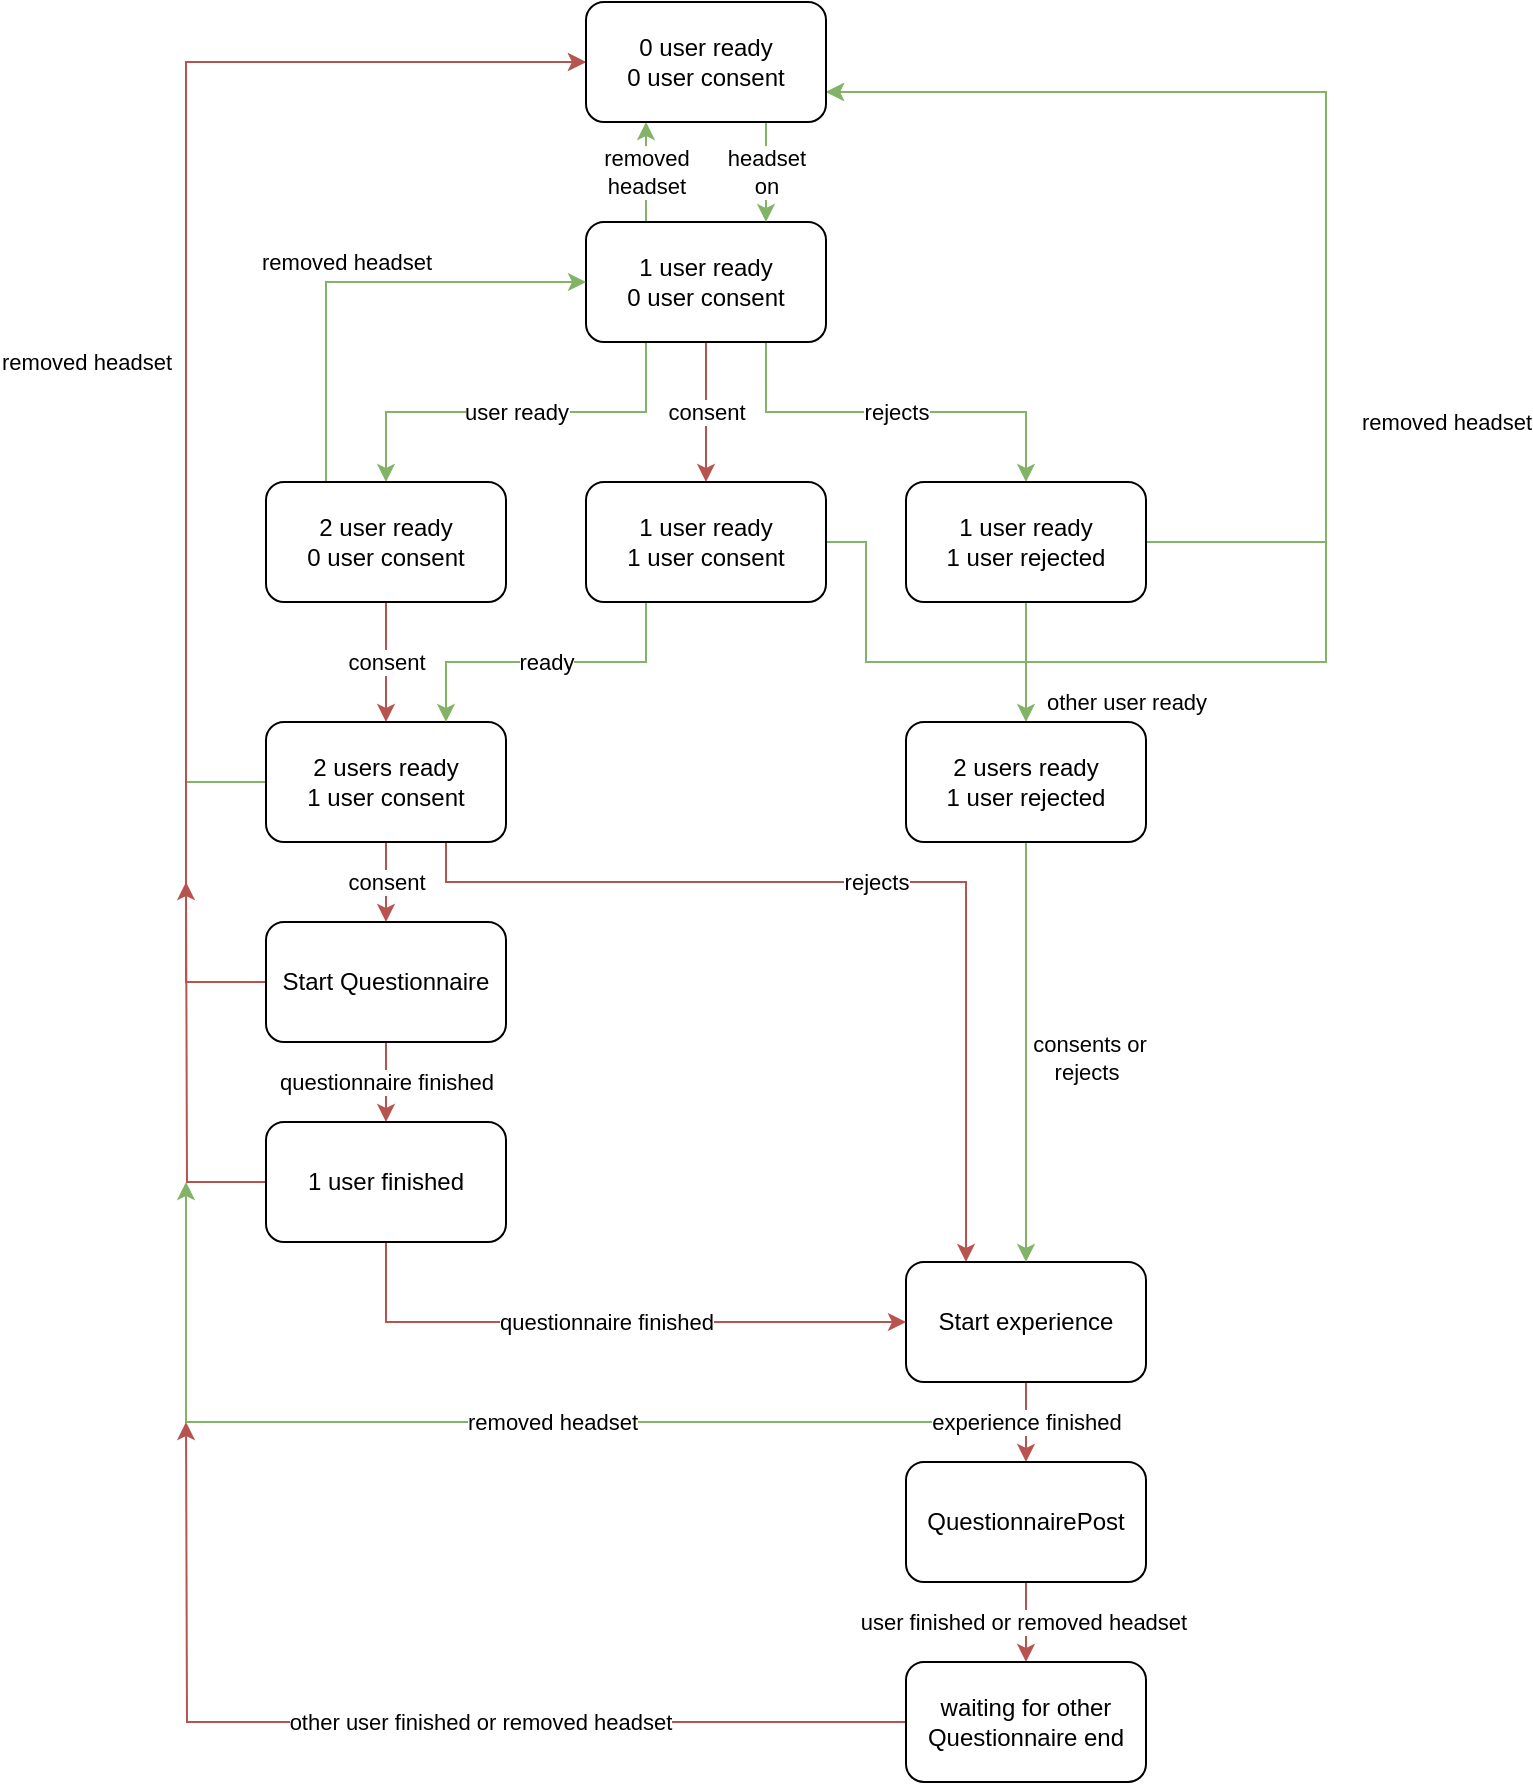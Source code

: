 <mxfile version="16.5.1" type="device"><diagram id="F4ENPIoMibZa8jNnkNkE" name="Page-1"><mxGraphModel dx="1963" dy="558" grid="1" gridSize="10" guides="1" tooltips="1" connect="1" arrows="1" fold="1" page="1" pageScale="1" pageWidth="850" pageHeight="1100" math="0" shadow="0"><root><mxCell id="0"/><mxCell id="1" parent="0"/><mxCell id="cei-NDj_C3ucd2xY7GwR-7" value="user ready" style="edgeStyle=orthogonalEdgeStyle;rounded=0;orthogonalLoop=1;jettySize=auto;html=1;exitX=0.25;exitY=1;exitDx=0;exitDy=0;entryX=0.5;entryY=0;entryDx=0;entryDy=0;fillColor=#d5e8d4;strokeColor=#82b366;" parent="1" source="cei-NDj_C3ucd2xY7GwR-1" target="cei-NDj_C3ucd2xY7GwR-2" edge="1"><mxGeometry relative="1" as="geometry"/></mxCell><mxCell id="cei-NDj_C3ucd2xY7GwR-8" value="consent" style="edgeStyle=orthogonalEdgeStyle;rounded=0;orthogonalLoop=1;jettySize=auto;html=1;fillColor=#f8cecc;strokeColor=#b85450;" parent="1" source="cei-NDj_C3ucd2xY7GwR-1" target="cei-NDj_C3ucd2xY7GwR-4" edge="1"><mxGeometry relative="1" as="geometry"/></mxCell><mxCell id="cei-NDj_C3ucd2xY7GwR-9" value="rejects" style="edgeStyle=orthogonalEdgeStyle;rounded=0;orthogonalLoop=1;jettySize=auto;html=1;exitX=0.75;exitY=1;exitDx=0;exitDy=0;entryX=0.5;entryY=0;entryDx=0;entryDy=0;fillColor=#d5e8d4;strokeColor=#82b366;" parent="1" source="cei-NDj_C3ucd2xY7GwR-1" target="cei-NDj_C3ucd2xY7GwR-5" edge="1"><mxGeometry relative="1" as="geometry"/></mxCell><mxCell id="cei-NDj_C3ucd2xY7GwR-37" value="removed&lt;br&gt;headset" style="edgeStyle=orthogonalEdgeStyle;rounded=0;orthogonalLoop=1;jettySize=auto;html=1;exitX=0.25;exitY=0;exitDx=0;exitDy=0;entryX=0.25;entryY=1;entryDx=0;entryDy=0;fillColor=#d5e8d4;strokeColor=#82b366;" parent="1" source="cei-NDj_C3ucd2xY7GwR-1" target="cei-NDj_C3ucd2xY7GwR-27" edge="1"><mxGeometry relative="1" as="geometry"/></mxCell><mxCell id="cei-NDj_C3ucd2xY7GwR-1" value="1 user ready&lt;br&gt;0 user consent" style="rounded=1;whiteSpace=wrap;html=1;" parent="1" vertex="1"><mxGeometry x="290" y="150" width="120" height="60" as="geometry"/></mxCell><mxCell id="cei-NDj_C3ucd2xY7GwR-13" value="consent" style="edgeStyle=orthogonalEdgeStyle;rounded=0;orthogonalLoop=1;jettySize=auto;html=1;fillColor=#f8cecc;strokeColor=#b85450;" parent="1" source="cei-NDj_C3ucd2xY7GwR-2" target="cei-NDj_C3ucd2xY7GwR-3" edge="1"><mxGeometry relative="1" as="geometry"/></mxCell><mxCell id="cei-NDj_C3ucd2xY7GwR-30" value="removed headset" style="edgeStyle=orthogonalEdgeStyle;rounded=0;orthogonalLoop=1;jettySize=auto;html=1;exitX=0.25;exitY=0;exitDx=0;exitDy=0;entryX=0;entryY=0.5;entryDx=0;entryDy=0;fillColor=#d5e8d4;strokeColor=#82b366;" parent="1" source="cei-NDj_C3ucd2xY7GwR-2" target="cei-NDj_C3ucd2xY7GwR-1" edge="1"><mxGeometry x="-0.043" y="10" relative="1" as="geometry"><mxPoint as="offset"/></mxGeometry></mxCell><mxCell id="cei-NDj_C3ucd2xY7GwR-2" value="2 user ready&lt;br&gt;0 user consent" style="rounded=1;whiteSpace=wrap;html=1;" parent="1" vertex="1"><mxGeometry x="130" y="280" width="120" height="60" as="geometry"/></mxCell><mxCell id="cei-NDj_C3ucd2xY7GwR-18" value="rejects" style="edgeStyle=orthogonalEdgeStyle;rounded=0;orthogonalLoop=1;jettySize=auto;html=1;exitX=0.75;exitY=1;exitDx=0;exitDy=0;entryX=0.25;entryY=0;entryDx=0;entryDy=0;fillColor=#f8cecc;strokeColor=#b85450;" parent="1" source="cei-NDj_C3ucd2xY7GwR-3" target="cei-NDj_C3ucd2xY7GwR-10" edge="1"><mxGeometry relative="1" as="geometry"><Array as="points"><mxPoint x="220" y="480"/><mxPoint x="480" y="480"/></Array></mxGeometry></mxCell><mxCell id="cei-NDj_C3ucd2xY7GwR-20" value="consent" style="edgeStyle=orthogonalEdgeStyle;rounded=0;orthogonalLoop=1;jettySize=auto;html=1;fillColor=#f8cecc;strokeColor=#b85450;" parent="1" source="cei-NDj_C3ucd2xY7GwR-3" target="cei-NDj_C3ucd2xY7GwR-19" edge="1"><mxGeometry relative="1" as="geometry"/></mxCell><mxCell id="hBTJhV7T4C8L6BXMSIPC-2" value="" style="edgeStyle=orthogonalEdgeStyle;rounded=0;orthogonalLoop=1;jettySize=auto;html=1;exitX=0;exitY=0.5;exitDx=0;exitDy=0;entryX=0;entryY=0.5;entryDx=0;entryDy=0;fillColor=#d5e8d4;strokeColor=#82b366;" parent="1" source="cei-NDj_C3ucd2xY7GwR-3" target="cei-NDj_C3ucd2xY7GwR-27" edge="1"><mxGeometry x="-0.967" y="50" relative="1" as="geometry"><Array as="points"><mxPoint x="90" y="430"/><mxPoint x="90" y="70"/></Array><mxPoint as="offset"/></mxGeometry></mxCell><mxCell id="cei-NDj_C3ucd2xY7GwR-3" value="2 users ready&lt;br&gt;1 user consent" style="rounded=1;whiteSpace=wrap;html=1;" parent="1" vertex="1"><mxGeometry x="130" y="400" width="120" height="60" as="geometry"/></mxCell><mxCell id="cei-NDj_C3ucd2xY7GwR-15" value="ready" style="edgeStyle=orthogonalEdgeStyle;rounded=0;orthogonalLoop=1;jettySize=auto;html=1;exitX=0.25;exitY=1;exitDx=0;exitDy=0;entryX=0.75;entryY=0;entryDx=0;entryDy=0;fillColor=#d5e8d4;strokeColor=#82b366;" parent="1" source="cei-NDj_C3ucd2xY7GwR-4" target="cei-NDj_C3ucd2xY7GwR-3" edge="1"><mxGeometry relative="1" as="geometry"/></mxCell><mxCell id="cei-NDj_C3ucd2xY7GwR-31" value="removed headset" style="edgeStyle=orthogonalEdgeStyle;rounded=0;orthogonalLoop=1;jettySize=auto;html=1;exitX=1;exitY=0.5;exitDx=0;exitDy=0;entryX=1;entryY=0.75;entryDx=0;entryDy=0;fillColor=#d5e8d4;strokeColor=#82b366;" parent="1" source="cei-NDj_C3ucd2xY7GwR-4" target="cei-NDj_C3ucd2xY7GwR-27" edge="1"><mxGeometry x="0.018" y="-60" relative="1" as="geometry"><Array as="points"><mxPoint x="430" y="310"/><mxPoint x="430" y="370"/><mxPoint x="660" y="370"/><mxPoint x="660" y="85"/></Array><mxPoint as="offset"/></mxGeometry></mxCell><mxCell id="cei-NDj_C3ucd2xY7GwR-4" value="1 user ready&lt;br&gt;1 user consent" style="rounded=1;whiteSpace=wrap;html=1;" parent="1" vertex="1"><mxGeometry x="290" y="280" width="120" height="60" as="geometry"/></mxCell><mxCell id="cei-NDj_C3ucd2xY7GwR-34" style="edgeStyle=orthogonalEdgeStyle;rounded=0;orthogonalLoop=1;jettySize=auto;html=1;exitX=1;exitY=0.5;exitDx=0;exitDy=0;entryX=1;entryY=0.75;entryDx=0;entryDy=0;fillColor=#d5e8d4;strokeColor=#82b366;" parent="1" source="cei-NDj_C3ucd2xY7GwR-5" target="cei-NDj_C3ucd2xY7GwR-27" edge="1"><mxGeometry relative="1" as="geometry"><Array as="points"><mxPoint x="660" y="310"/><mxPoint x="660" y="85"/></Array></mxGeometry></mxCell><mxCell id="sA61Hc19QrKVeL4GR6_Z-2" value="other user ready" style="edgeStyle=orthogonalEdgeStyle;rounded=0;orthogonalLoop=1;jettySize=auto;html=1;exitX=0.5;exitY=1;exitDx=0;exitDy=0;entryX=0.5;entryY=0;entryDx=0;entryDy=0;fillColor=#d5e8d4;strokeColor=#82b366;" edge="1" parent="1" source="cei-NDj_C3ucd2xY7GwR-5" target="sA61Hc19QrKVeL4GR6_Z-1"><mxGeometry x="0.667" y="50" relative="1" as="geometry"><mxPoint as="offset"/></mxGeometry></mxCell><mxCell id="cei-NDj_C3ucd2xY7GwR-5" value="1 user ready&lt;br&gt;1 user rejected" style="rounded=1;whiteSpace=wrap;html=1;" parent="1" vertex="1"><mxGeometry x="450" y="280" width="120" height="60" as="geometry"/></mxCell><mxCell id="cei-NDj_C3ucd2xY7GwR-35" value="removed headset" style="edgeStyle=orthogonalEdgeStyle;rounded=0;orthogonalLoop=1;jettySize=auto;html=1;fillColor=#d5e8d4;strokeColor=#82b366;" parent="1" source="cei-NDj_C3ucd2xY7GwR-10" edge="1"><mxGeometry x="-0.08" relative="1" as="geometry"><mxPoint x="90" y="630" as="targetPoint"/><Array as="points"><mxPoint x="510" y="750"/><mxPoint x="90" y="750"/></Array><mxPoint as="offset"/></mxGeometry></mxCell><mxCell id="sA61Hc19QrKVeL4GR6_Z-6" value="experience finished" style="edgeStyle=orthogonalEdgeStyle;rounded=0;orthogonalLoop=1;jettySize=auto;html=1;exitX=0.5;exitY=1;exitDx=0;exitDy=0;entryX=0.5;entryY=0;entryDx=0;entryDy=0;fillColor=#f8cecc;strokeColor=#b85450;" edge="1" parent="1" source="cei-NDj_C3ucd2xY7GwR-10" target="sA61Hc19QrKVeL4GR6_Z-7"><mxGeometry relative="1" as="geometry"><mxPoint x="510" y="800" as="targetPoint"/><mxPoint as="offset"/></mxGeometry></mxCell><mxCell id="cei-NDj_C3ucd2xY7GwR-10" value="Start experience" style="whiteSpace=wrap;html=1;rounded=1;" parent="1" vertex="1"><mxGeometry x="450" y="670" width="120" height="60" as="geometry"/></mxCell><mxCell id="cei-NDj_C3ucd2xY7GwR-22" value="questionnaire finished" style="edgeStyle=orthogonalEdgeStyle;rounded=0;orthogonalLoop=1;jettySize=auto;html=1;fillColor=#f8cecc;strokeColor=#b85450;" parent="1" source="cei-NDj_C3ucd2xY7GwR-19" target="cei-NDj_C3ucd2xY7GwR-21" edge="1"><mxGeometry relative="1" as="geometry"/></mxCell><mxCell id="cei-NDj_C3ucd2xY7GwR-32" value="removed headset" style="edgeStyle=orthogonalEdgeStyle;rounded=0;orthogonalLoop=1;jettySize=auto;html=1;exitX=0;exitY=0.5;exitDx=0;exitDy=0;entryX=0;entryY=0.5;entryDx=0;entryDy=0;fillColor=#f8cecc;strokeColor=#b85450;" parent="1" source="cei-NDj_C3ucd2xY7GwR-19" target="cei-NDj_C3ucd2xY7GwR-27" edge="1"><mxGeometry y="50" relative="1" as="geometry"><Array as="points"><mxPoint x="90" y="530"/><mxPoint x="90" y="70"/></Array><mxPoint as="offset"/></mxGeometry></mxCell><mxCell id="cei-NDj_C3ucd2xY7GwR-19" value="Start Questionnaire" style="whiteSpace=wrap;html=1;rounded=1;" parent="1" vertex="1"><mxGeometry x="130" y="500" width="120" height="60" as="geometry"/></mxCell><mxCell id="cei-NDj_C3ucd2xY7GwR-24" value="questionnaire finished" style="edgeStyle=orthogonalEdgeStyle;rounded=0;orthogonalLoop=1;jettySize=auto;html=1;exitX=0.5;exitY=1;exitDx=0;exitDy=0;entryX=0;entryY=0.5;entryDx=0;entryDy=0;fillColor=#f8cecc;strokeColor=#b85450;" parent="1" source="cei-NDj_C3ucd2xY7GwR-21" target="cei-NDj_C3ucd2xY7GwR-10" edge="1"><mxGeometry relative="1" as="geometry"/></mxCell><mxCell id="cei-NDj_C3ucd2xY7GwR-33" style="edgeStyle=orthogonalEdgeStyle;rounded=0;orthogonalLoop=1;jettySize=auto;html=1;exitX=0;exitY=0.5;exitDx=0;exitDy=0;fillColor=#f8cecc;strokeColor=#b85450;" parent="1" source="cei-NDj_C3ucd2xY7GwR-21" edge="1"><mxGeometry relative="1" as="geometry"><mxPoint x="90" y="480" as="targetPoint"/></mxGeometry></mxCell><mxCell id="cei-NDj_C3ucd2xY7GwR-21" value="1 user finished" style="whiteSpace=wrap;html=1;rounded=1;" parent="1" vertex="1"><mxGeometry x="130" y="600" width="120" height="60" as="geometry"/></mxCell><mxCell id="cei-NDj_C3ucd2xY7GwR-36" value="headset&lt;br&gt;on" style="edgeStyle=orthogonalEdgeStyle;rounded=0;orthogonalLoop=1;jettySize=auto;html=1;exitX=0.75;exitY=1;exitDx=0;exitDy=0;entryX=0.75;entryY=0;entryDx=0;entryDy=0;fillColor=#d5e8d4;strokeColor=#82b366;" parent="1" source="cei-NDj_C3ucd2xY7GwR-27" target="cei-NDj_C3ucd2xY7GwR-1" edge="1"><mxGeometry relative="1" as="geometry"/></mxCell><mxCell id="cei-NDj_C3ucd2xY7GwR-27" value="0 user ready&lt;br&gt;0 user consent" style="rounded=1;whiteSpace=wrap;html=1;" parent="1" vertex="1"><mxGeometry x="290" y="40" width="120" height="60" as="geometry"/></mxCell><mxCell id="sA61Hc19QrKVeL4GR6_Z-3" value="&amp;nbsp;consents or&lt;br&gt;rejects" style="edgeStyle=orthogonalEdgeStyle;rounded=0;orthogonalLoop=1;jettySize=auto;html=1;exitX=0.5;exitY=1;exitDx=0;exitDy=0;fillColor=#d5e8d4;strokeColor=#82b366;entryX=0.5;entryY=0;entryDx=0;entryDy=0;" edge="1" parent="1" source="sA61Hc19QrKVeL4GR6_Z-1" target="cei-NDj_C3ucd2xY7GwR-10"><mxGeometry x="0.026" y="30" relative="1" as="geometry"><mxPoint x="510" y="840" as="targetPoint"/><mxPoint as="offset"/></mxGeometry></mxCell><mxCell id="sA61Hc19QrKVeL4GR6_Z-1" value="2 users ready&lt;br&gt;1 user rejected" style="rounded=1;whiteSpace=wrap;html=1;" vertex="1" parent="1"><mxGeometry x="450" y="400" width="120" height="60" as="geometry"/></mxCell><mxCell id="sA61Hc19QrKVeL4GR6_Z-9" value="user finished or removed headset&amp;nbsp;" style="edgeStyle=orthogonalEdgeStyle;rounded=0;orthogonalLoop=1;jettySize=auto;html=1;fillColor=#f8cecc;strokeColor=#b85450;" edge="1" parent="1" source="sA61Hc19QrKVeL4GR6_Z-7" target="sA61Hc19QrKVeL4GR6_Z-8"><mxGeometry relative="1" as="geometry"><mxPoint as="offset"/></mxGeometry></mxCell><mxCell id="sA61Hc19QrKVeL4GR6_Z-7" value="QuestionnairePost" style="rounded=1;whiteSpace=wrap;html=1;" vertex="1" parent="1"><mxGeometry x="450" y="770" width="120" height="60" as="geometry"/></mxCell><mxCell id="sA61Hc19QrKVeL4GR6_Z-11" value="other user finished or removed headset" style="edgeStyle=orthogonalEdgeStyle;rounded=0;orthogonalLoop=1;jettySize=auto;html=1;exitX=0;exitY=0.5;exitDx=0;exitDy=0;fillColor=#f8cecc;strokeColor=#b85450;" edge="1" parent="1" source="sA61Hc19QrKVeL4GR6_Z-8"><mxGeometry x="-0.163" relative="1" as="geometry"><mxPoint x="90" y="750" as="targetPoint"/><mxPoint as="offset"/></mxGeometry></mxCell><mxCell id="sA61Hc19QrKVeL4GR6_Z-8" value="waiting for other Questionnaire end" style="whiteSpace=wrap;html=1;rounded=1;" vertex="1" parent="1"><mxGeometry x="450" y="870" width="120" height="60" as="geometry"/></mxCell></root></mxGraphModel></diagram></mxfile>